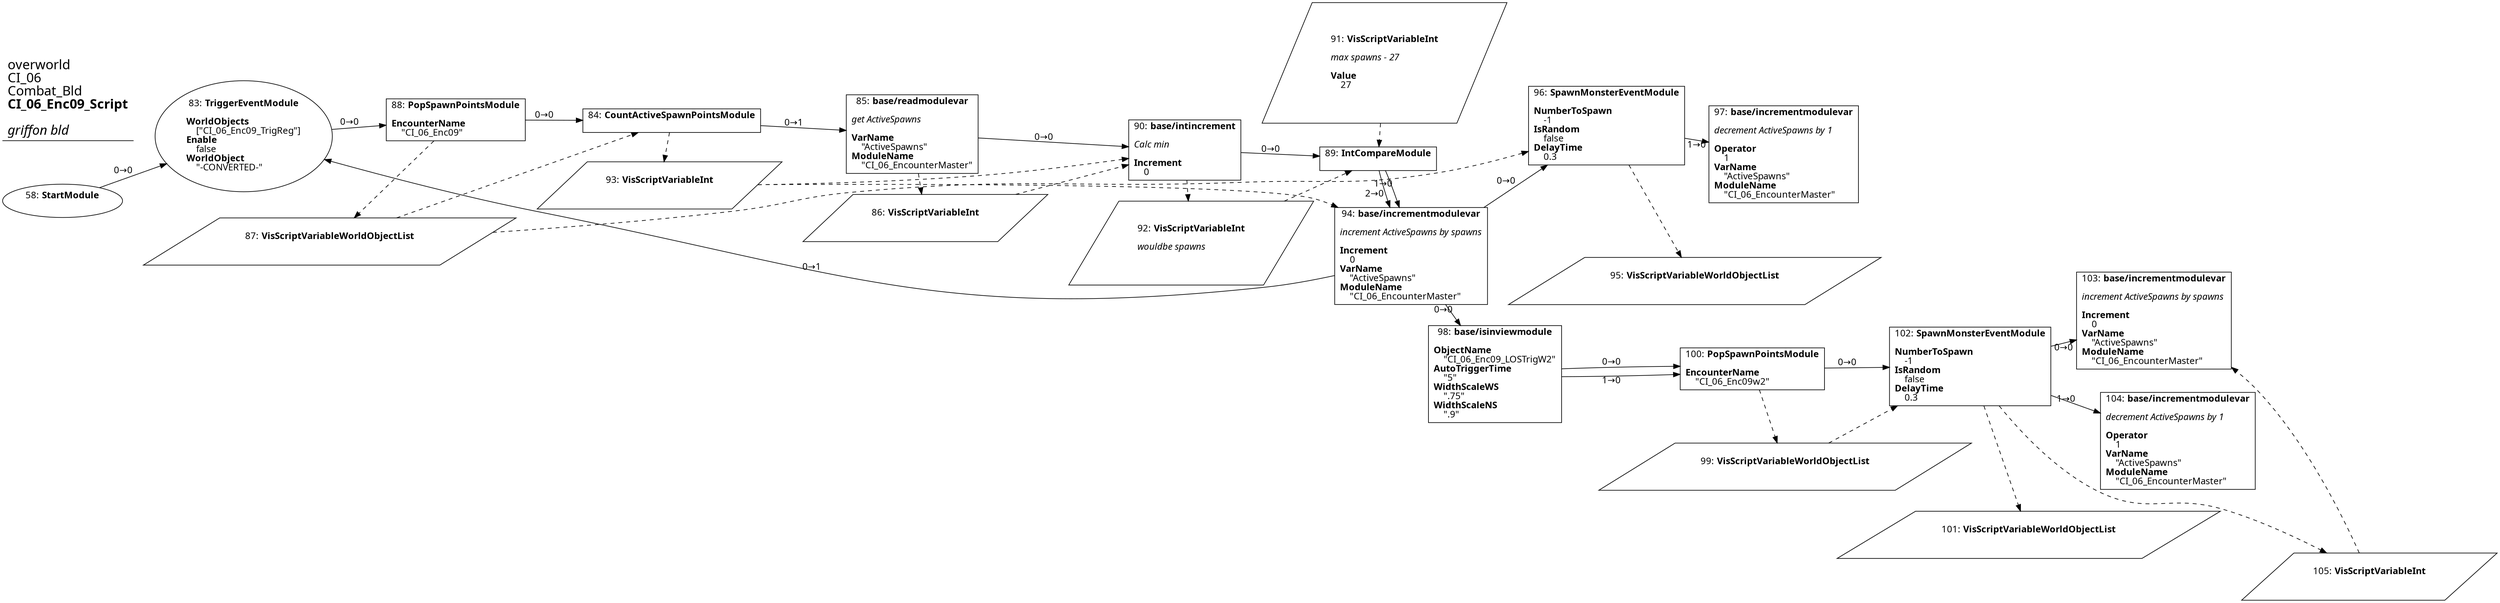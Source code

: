 digraph {
    layout = fdp;
    overlap = prism;
    sep = "+16";
    splines = spline;

    node [ shape = box ];

    graph [ fontname = "Segoe UI" ];
    node [ fontname = "Segoe UI" ];
    edge [ fontname = "Segoe UI" ];

    58 [ label = <58: <b>StartModule</b><br/><br/>> ];
    58 [ shape = oval ]
    58 [ pos = "-0.128,0.66800004!" ];
    58 -> 83 [ label = "0→0" ];

    83 [ label = <83: <b>TriggerEventModule</b><br/><br/><b>WorldObjects</b><br align="left"/>    [&quot;CI_06_Enc09_TrigReg&quot;]<br align="left"/><b>Enable</b><br align="left"/>    false<br align="left"/><b>WorldObject</b><br align="left"/>    &quot;-CONVERTED-&quot;<br align="left"/>> ];
    83 [ shape = oval ]
    83 [ pos = "0.194,0.76600003!" ];
    83 -> 88 [ label = "0→0" ];

    84 [ label = <84: <b>CountActiveSpawnPointsModule</b><br/><br/>> ];
    84 [ pos = "0.72900003,0.76900005!" ];
    84 -> 85 [ label = "0→1" ];
    87 -> 84 [ style = dashed ];
    84 -> 93 [ style = dashed ];

    85 [ label = <85: <b>base/readmodulevar</b><br/><br/><i>get ActiveSpawns<br align="left"/></i><br align="left"/><b>VarName</b><br align="left"/>    &quot;ActiveSpawns&quot;<br align="left"/><b>ModuleName</b><br align="left"/>    &quot;CI_06_EncounterMaster&quot;<br align="left"/>> ];
    85 [ pos = "1.001,0.77000004!" ];
    85 -> 90 [ label = "0→0" ];
    85 -> 86 [ style = dashed ];

    86 [ label = <86: <b>VisScriptVariableInt</b><br/><br/>> ];
    86 [ shape = parallelogram ]
    86 [ pos = "1.0020001,0.638!" ];

    87 [ label = <87: <b>VisScriptVariableWorldObjectList</b><br/><br/>> ];
    87 [ shape = parallelogram ]
    87 [ pos = "0.499,0.63900006!" ];

    88 [ label = <88: <b>PopSpawnPointsModule</b><br/><br/><b>EncounterName</b><br align="left"/>    &quot;CI_06_Enc09&quot;<br align="left"/>> ];
    88 [ pos = "0.49800003,0.768!" ];
    88 -> 84 [ label = "0→0" ];
    88 -> 87 [ style = dashed ];

    89 [ label = <89: <b>IntCompareModule</b><br/><br/>> ];
    89 [ pos = "1.4530001,0.77000004!" ];
    89 -> 94 [ label = "1→0" ];
    89 -> 94 [ label = "2→0" ];
    91 -> 89 [ style = dashed ];
    92 -> 89 [ style = dashed ];

    90 [ label = <90: <b>base/intincrement</b><br/><br/><i>Calc min<br align="left"/></i><br align="left"/><b>Increment</b><br align="left"/>    0<br align="left"/>> ];
    90 [ pos = "1.245,0.77000004!" ];
    90 -> 89 [ label = "0→0" ];
    90 -> 92 [ style = dashed ];
    93 -> 90 [ style = dashed ];
    86 -> 90 [ style = dashed ];

    91 [ label = <91: <b>VisScriptVariableInt</b><br/><br/><i>max spawns - 27<br align="left"/></i><br align="left"/><b>Value</b><br align="left"/>    27<br align="left"/>> ];
    91 [ shape = parallelogram ]
    91 [ pos = "1.4490001,0.827!" ];

    92 [ label = <92: <b>VisScriptVariableInt</b><br/><br/><i>wouldbe spawns<br align="left"/></i><br align="left"/>> ];
    92 [ shape = parallelogram ]
    92 [ pos = "1.2490001,0.624!" ];

    93 [ label = <93: <b>VisScriptVariableInt</b><br/><br/>> ];
    93 [ shape = parallelogram ]
    93 [ pos = "0.739,0.665!" ];

    94 [ label = <94: <b>base/incrementmodulevar</b><br/><br/><i>increment ActiveSpawns by spawns<br align="left"/></i><br align="left"/><b>Increment</b><br align="left"/>    0<br align="left"/><b>VarName</b><br align="left"/>    &quot;ActiveSpawns&quot;<br align="left"/><b>ModuleName</b><br align="left"/>    &quot;CI_06_EncounterMaster&quot;<br align="left"/>> ];
    94 [ pos = "1.6330001,0.58000004!" ];
    94 -> 96 [ label = "0→0" ];
    94 -> 83 [ label = "0→1" ];
    94 -> 98 [ label = "0→0" ];
    93 -> 94 [ style = dashed ];

    95 [ label = <95: <b>VisScriptVariableWorldObjectList</b><br/><br/>> ];
    95 [ shape = parallelogram ]
    95 [ pos = "1.8980001,0.541!" ];

    96 [ label = <96: <b>SpawnMonsterEventModule</b><br/><br/><b>NumberToSpawn</b><br align="left"/>    -1<br align="left"/><b>IsRandom</b><br align="left"/>    false<br align="left"/><b>DelayTime</b><br align="left"/>    0.3<br align="left"/>> ];
    96 [ pos = "1.8960001,0.771!" ];
    96 -> 97 [ label = "1→0" ];
    96 -> 95 [ style = dashed ];
    87 -> 96 [ style = dashed ];

    97 [ label = <97: <b>base/incrementmodulevar</b><br/><br/><i>decrement ActiveSpawns by 1<br align="left"/></i><br align="left"/><b>Operator</b><br align="left"/>    1<br align="left"/><b>VarName</b><br align="left"/>    &quot;ActiveSpawns&quot;<br align="left"/><b>ModuleName</b><br align="left"/>    &quot;CI_06_EncounterMaster&quot;<br align="left"/>> ];
    97 [ pos = "2.184,0.748!" ];

    98 [ label = <98: <b>base/isinviewmodule</b><br/><br/><b>ObjectName</b><br align="left"/>    &quot;CI_06_Enc09_LOSTrigW2&quot;<br align="left"/><b>AutoTriggerTime</b><br align="left"/>    &quot;5&quot;<br align="left"/><b>WidthScaleWS</b><br align="left"/>    &quot;.75&quot;<br align="left"/><b>WidthScaleNS</b><br align="left"/>    &quot;.9&quot;<br align="left"/>> ];
    98 [ pos = "1.8750001,0.32900003!" ];
    98 -> 100 [ label = "0→0" ];
    98 -> 100 [ label = "1→0" ];

    99 [ label = <99: <b>VisScriptVariableWorldObjectList</b><br/><br/>> ];
    99 [ shape = parallelogram ]
    99 [ pos = "2.16,0.224!" ];

    100 [ label = <100: <b>PopSpawnPointsModule</b><br/><br/><b>EncounterName</b><br align="left"/>    &quot;CI_06_Enc09w2&quot;<br align="left"/>> ];
    100 [ pos = "2.1590002,0.35300002!" ];
    100 -> 102 [ label = "0→0" ];
    100 -> 99 [ style = dashed ];

    101 [ label = <101: <b>VisScriptVariableWorldObjectList</b><br/><br/>> ];
    101 [ shape = parallelogram ]
    101 [ pos = "2.4610002,0.142!" ];

    102 [ label = <102: <b>SpawnMonsterEventModule</b><br/><br/><b>NumberToSpawn</b><br align="left"/>    -1<br align="left"/><b>IsRandom</b><br align="left"/>    false<br align="left"/><b>DelayTime</b><br align="left"/>    0.3<br align="left"/>> ];
    102 [ pos = "2.459,0.372!" ];
    102 -> 103 [ label = "0→0" ];
    102 -> 104 [ label = "1→0" ];
    102 -> 101 [ style = dashed ];
    102 -> 105 [ style = dashed ];
    99 -> 102 [ style = dashed ];

    103 [ label = <103: <b>base/incrementmodulevar</b><br/><br/><i>increment ActiveSpawns by spawns<br align="left"/></i><br align="left"/><b>Increment</b><br align="left"/>    0<br align="left"/><b>VarName</b><br align="left"/>    &quot;ActiveSpawns&quot;<br align="left"/><b>ModuleName</b><br align="left"/>    &quot;CI_06_EncounterMaster&quot;<br align="left"/>> ];
    103 [ pos = "2.7930002,0.4!" ];
    105 -> 103 [ style = dashed ];

    104 [ label = <104: <b>base/incrementmodulevar</b><br/><br/><i>decrement ActiveSpawns by 1<br align="left"/></i><br align="left"/><b>Operator</b><br align="left"/>    1<br align="left"/><b>VarName</b><br align="left"/>    &quot;ActiveSpawns&quot;<br align="left"/><b>ModuleName</b><br align="left"/>    &quot;CI_06_EncounterMaster&quot;<br align="left"/>> ];
    104 [ pos = "2.822,0.284!" ];

    105 [ label = <105: <b>VisScriptVariableInt</b><br/><br/>> ];
    105 [ shape = parallelogram ]
    105 [ pos = "2.693,0.113000005!" ];

    title [ pos = "-0.12900001,0.82800007!" ];
    title [ shape = underline ];
    title [ label = <<font point-size="20">overworld<br align="left"/>CI_06<br align="left"/>Combat_Bld<br align="left"/><b>CI_06_Enc09_Script</b><br align="left"/><br/><i>griffon bld</i><br align="left"/></font>> ];
}

